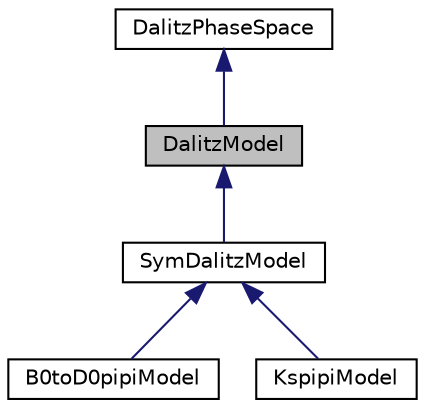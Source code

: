 digraph "DalitzModel"
{
  edge [fontname="Helvetica",fontsize="10",labelfontname="Helvetica",labelfontsize="10"];
  node [fontname="Helvetica",fontsize="10",shape=record];
  Node1 [label="DalitzModel",height=0.2,width=0.4,color="black", fillcolor="grey75", style="filled", fontcolor="black"];
  Node2 -> Node1 [dir="back",color="midnightblue",fontsize="10",style="solid",fontname="Helvetica"];
  Node2 [label="DalitzPhaseSpace",height=0.2,width=0.4,color="black", fillcolor="white", style="filled",URL="$class_dalitz_phase_space.html"];
  Node1 -> Node3 [dir="back",color="midnightblue",fontsize="10",style="solid",fontname="Helvetica"];
  Node3 [label="SymDalitzModel",height=0.2,width=0.4,color="black", fillcolor="white", style="filled",URL="$class_sym_dalitz_model.html"];
  Node3 -> Node4 [dir="back",color="midnightblue",fontsize="10",style="solid",fontname="Helvetica"];
  Node4 [label="B0toD0pipiModel",height=0.2,width=0.4,color="black", fillcolor="white", style="filled",URL="$class_b0to_d0pipi_model.html"];
  Node3 -> Node5 [dir="back",color="midnightblue",fontsize="10",style="solid",fontname="Helvetica"];
  Node5 [label="KspipiModel",height=0.2,width=0.4,color="black", fillcolor="white", style="filled",URL="$class_kspipi_model.html"];
}
